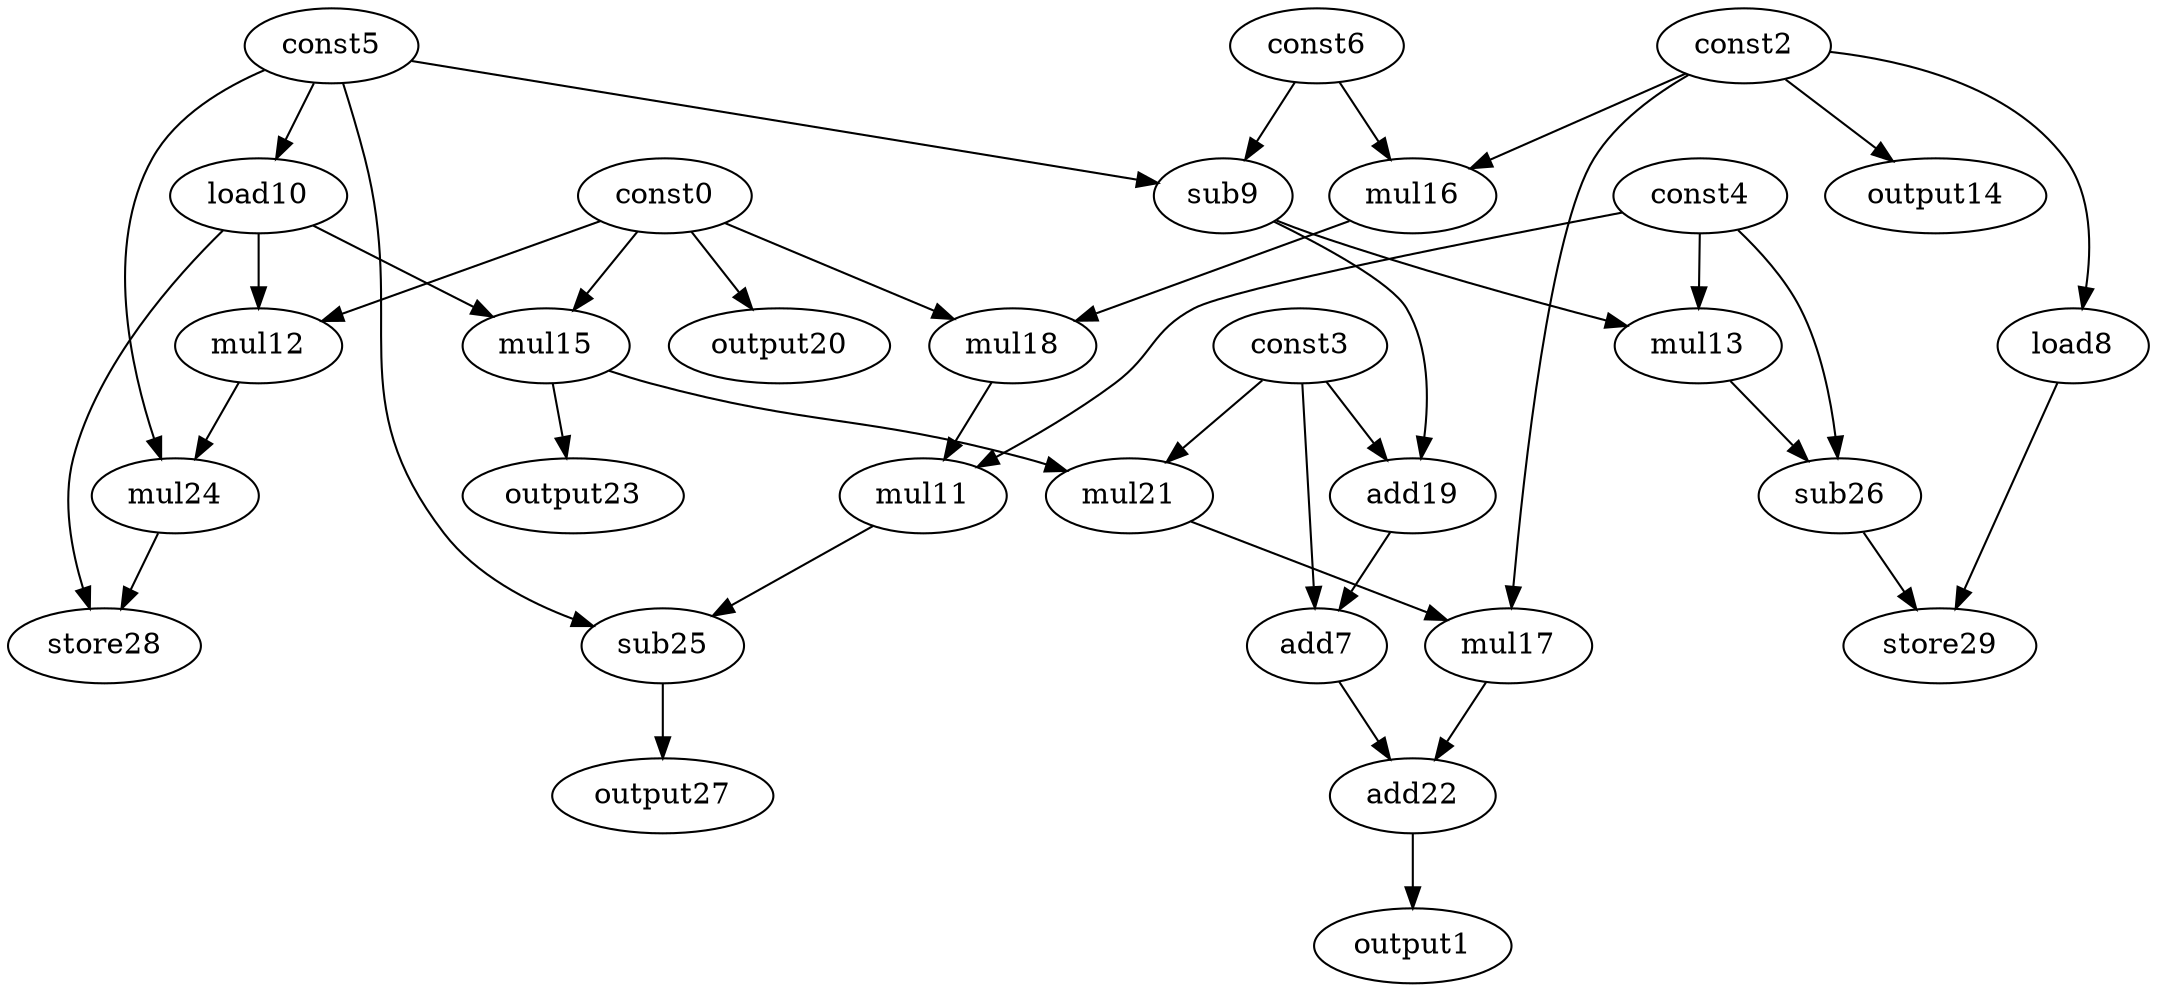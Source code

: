 digraph G { 
const0[opcode=const]; 
output1[opcode=output]; 
const2[opcode=const]; 
const3[opcode=const]; 
const4[opcode=const]; 
const5[opcode=const]; 
const6[opcode=const]; 
add7[opcode=add]; 
load8[opcode=load]; 
sub9[opcode=sub]; 
load10[opcode=load]; 
mul11[opcode=mul]; 
mul12[opcode=mul]; 
mul13[opcode=mul]; 
output14[opcode=output]; 
mul15[opcode=mul]; 
mul16[opcode=mul]; 
mul17[opcode=mul]; 
mul18[opcode=mul]; 
add19[opcode=add]; 
output20[opcode=output]; 
mul21[opcode=mul]; 
add22[opcode=add]; 
output23[opcode=output]; 
mul24[opcode=mul]; 
sub25[opcode=sub]; 
sub26[opcode=sub]; 
output27[opcode=output]; 
store28[opcode=store]; 
store29[opcode=store]; 
const2->load8[operand=0];
const5->sub9[operand=0];
const6->sub9[operand=1];
const5->load10[operand=0];
const2->output14[operand=0];
const2->mul16[operand=0];
const6->mul16[operand=1];
const0->output20[operand=0];
const0->mul12[operand=0];
load10->mul12[operand=1];
sub9->mul13[operand=0];
const4->mul13[operand=1];
const0->mul15[operand=0];
load10->mul15[operand=1];
mul16->mul18[operand=0];
const0->mul18[operand=1];
sub9->add19[operand=0];
const3->add19[operand=1];
add19->add7[operand=0];
const3->add7[operand=1];
mul18->mul11[operand=0];
const4->mul11[operand=1];
const3->mul21[operand=0];
mul15->mul21[operand=1];
mul15->output23[operand=0];
mul12->mul24[operand=0];
const5->mul24[operand=1];
const4->sub26[operand=0];
mul13->sub26[operand=1];
const2->mul17[operand=0];
mul21->mul17[operand=1];
mul11->sub25[operand=0];
const5->sub25[operand=1];
mul24->store28[operand=0];
load10->store28[operand=1];
load8->store29[operand=0];
sub26->store29[operand=1];
mul17->add22[operand=0];
add7->add22[operand=1];
sub25->output27[operand=0];
add22->output1[operand=0];
}
